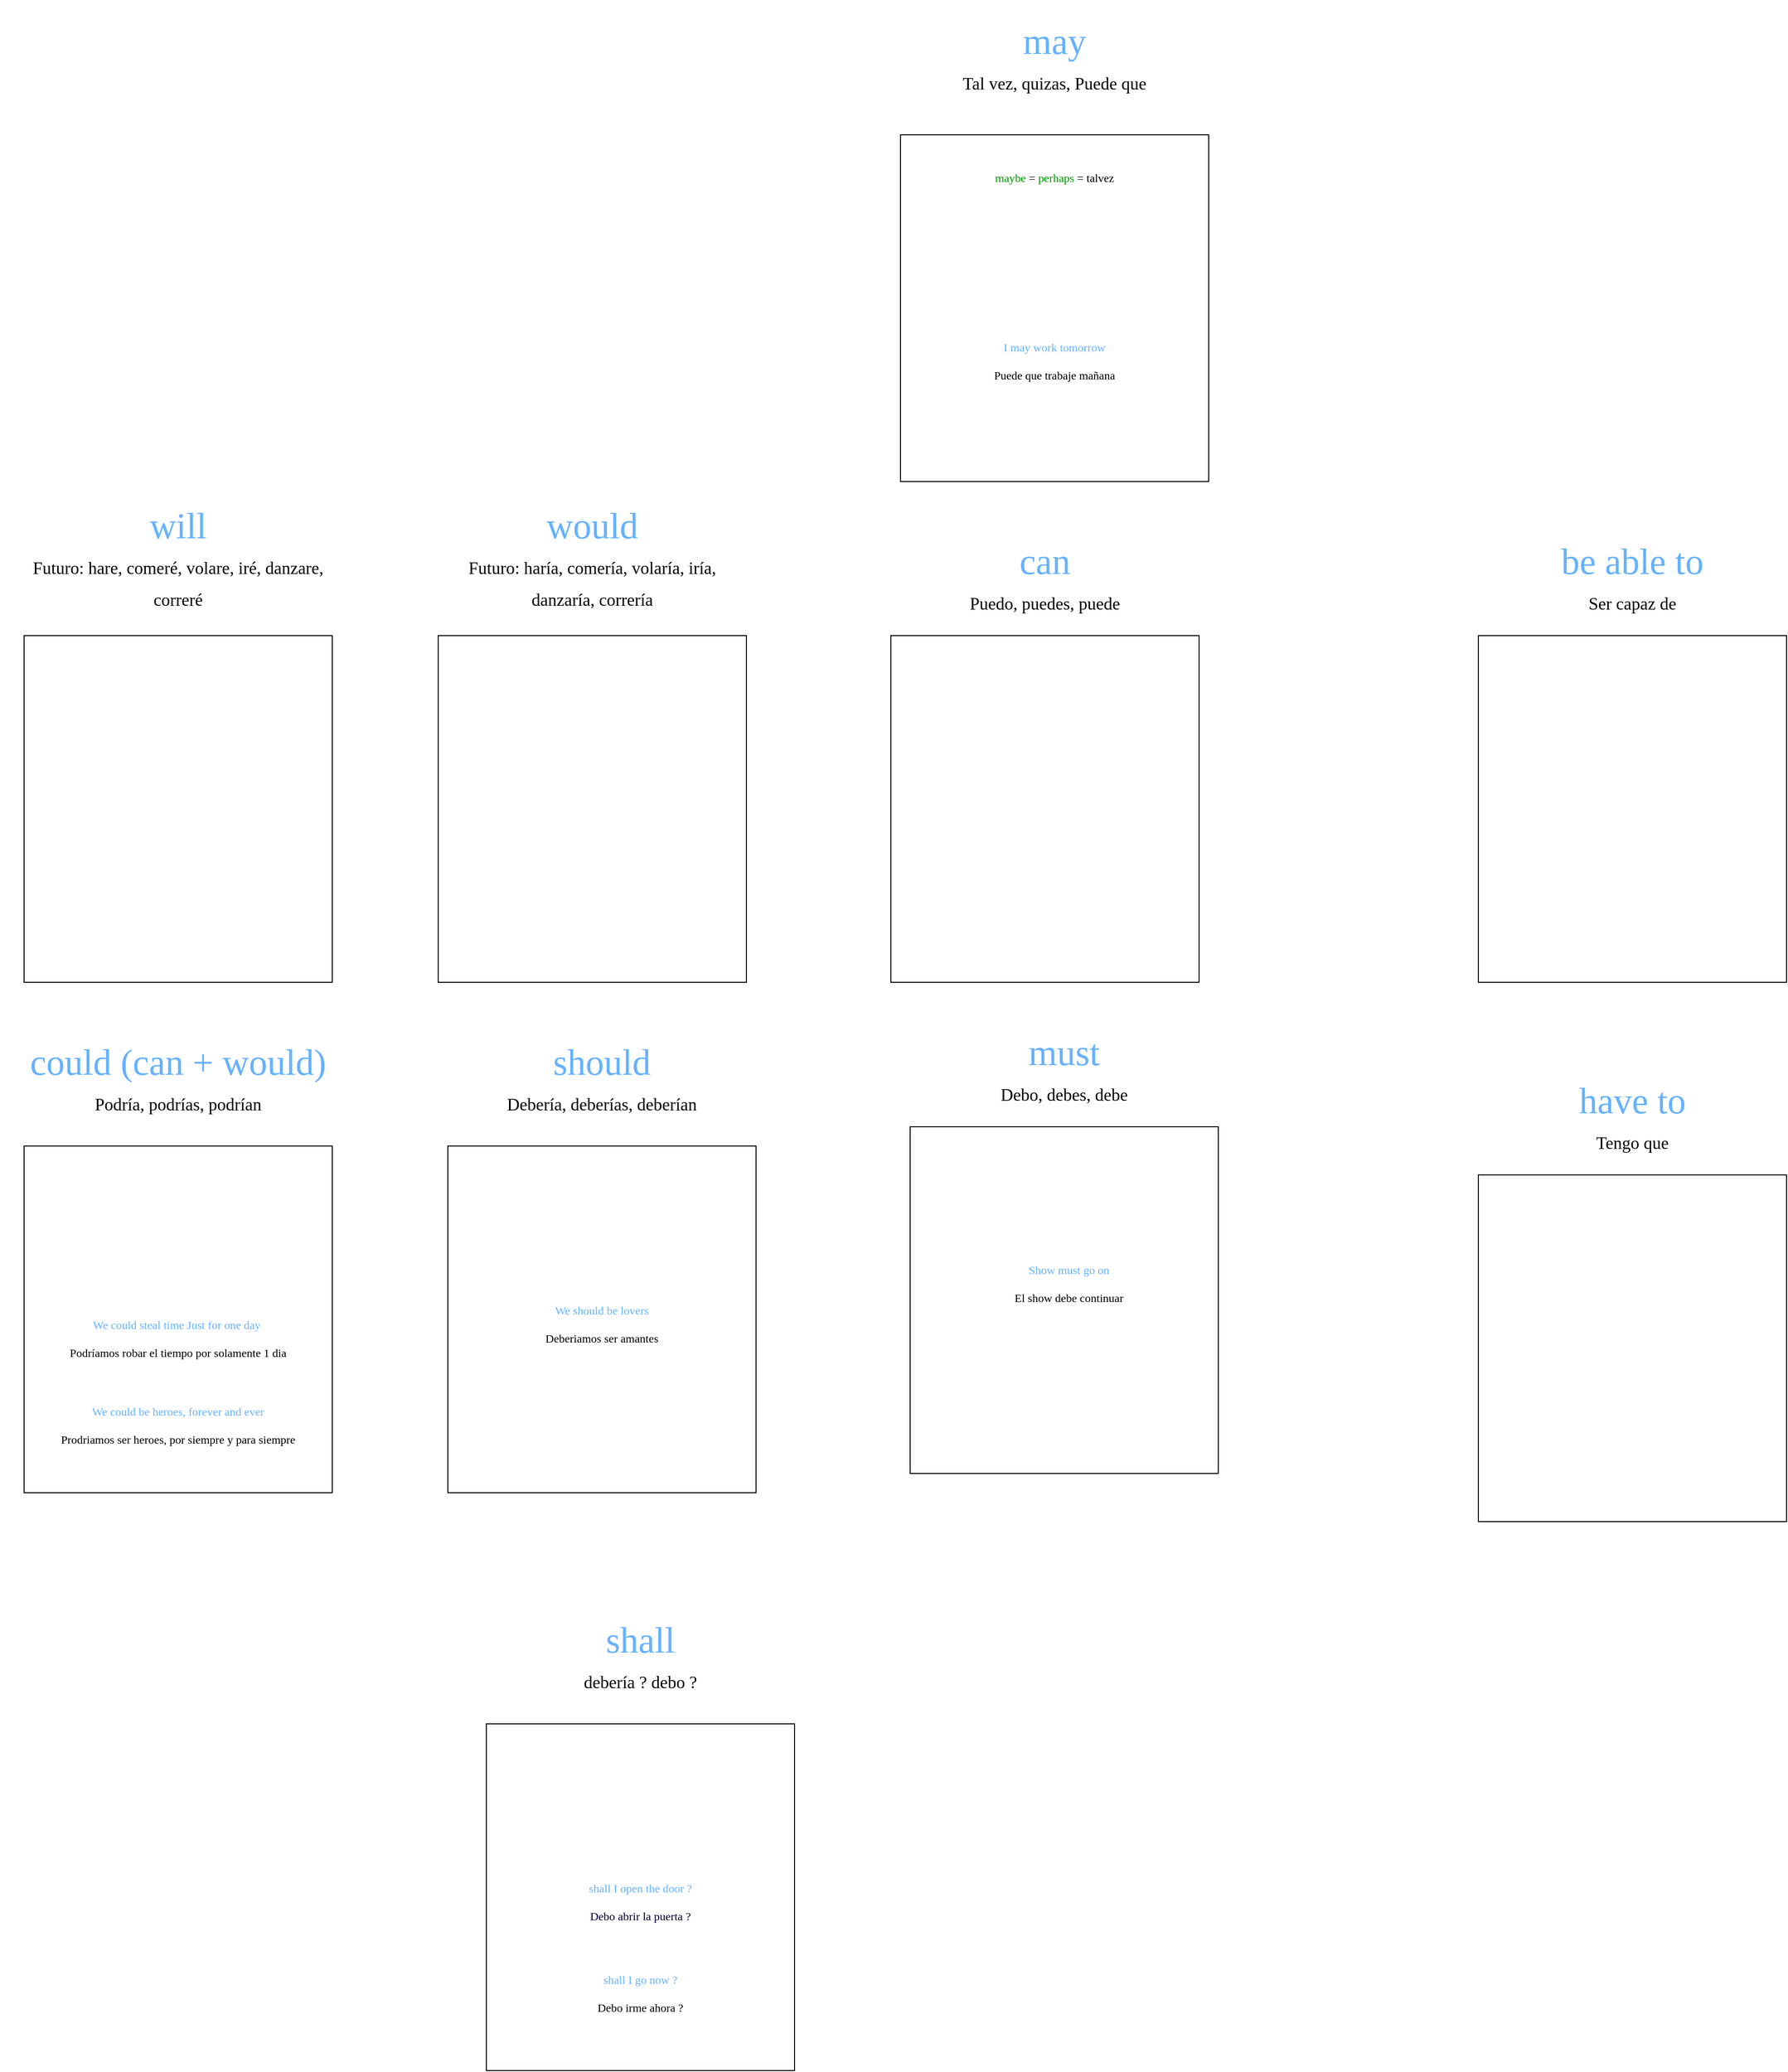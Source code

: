 <mxfile version="22.1.11" type="github">
  <diagram name="Página-1" id="p1rP8z6Te9z8ik8RV3HG">
    <mxGraphModel dx="1489" dy="2024" grid="1" gridSize="10" guides="1" tooltips="1" connect="1" arrows="1" fold="1" page="1" pageScale="1" pageWidth="1600" pageHeight="1200" math="0" shadow="0">
      <root>
        <mxCell id="0" />
        <mxCell id="1" parent="0" />
        <mxCell id="63BqwB_4El213rW57xWJ-2" value="" style="rounded=0;whiteSpace=wrap;html=1;" vertex="1" parent="1">
          <mxGeometry x="120" y="160" width="320" height="360" as="geometry" />
        </mxCell>
        <mxCell id="63BqwB_4El213rW57xWJ-4" value="" style="rounded=0;whiteSpace=wrap;html=1;" vertex="1" parent="1">
          <mxGeometry x="550" y="160" width="320" height="360" as="geometry" />
        </mxCell>
        <mxCell id="63BqwB_4El213rW57xWJ-6" value="" style="rounded=0;whiteSpace=wrap;html=1;" vertex="1" parent="1">
          <mxGeometry x="1020" y="160" width="320" height="360" as="geometry" />
        </mxCell>
        <mxCell id="63BqwB_4El213rW57xWJ-8" value="" style="rounded=0;whiteSpace=wrap;html=1;" vertex="1" parent="1">
          <mxGeometry x="120" y="690" width="320" height="360" as="geometry" />
        </mxCell>
        <mxCell id="63BqwB_4El213rW57xWJ-10" value="" style="rounded=0;whiteSpace=wrap;html=1;" vertex="1" parent="1">
          <mxGeometry x="560" y="690" width="320" height="360" as="geometry" />
        </mxCell>
        <mxCell id="63BqwB_4El213rW57xWJ-14" value="" style="rounded=0;whiteSpace=wrap;html=1;" vertex="1" parent="1">
          <mxGeometry x="1040" y="670" width="320" height="360" as="geometry" />
        </mxCell>
        <mxCell id="63BqwB_4El213rW57xWJ-17" value="&lt;font color=&quot;#66b2ff&quot;&gt;We could steal time Just for one day&lt;/font&gt;&amp;nbsp;&lt;br&gt;&lt;br&gt;Podríamos robar el tiempo por solamente 1 dia" style="text;html=1;strokeColor=none;fillColor=none;align=center;verticalAlign=middle;whiteSpace=wrap;rounded=0;fontFamily=Comic Sans MS;" vertex="1" parent="1">
          <mxGeometry x="135" y="860" width="290" height="60" as="geometry" />
        </mxCell>
        <mxCell id="63BqwB_4El213rW57xWJ-19" value="&lt;font color=&quot;#66b2ff&quot;&gt;We could be heroes, forever and ever&lt;/font&gt;&lt;br&gt;&lt;br&gt;Prodriamos ser heroes, por siempre y para siempre" style="text;html=1;strokeColor=none;fillColor=none;align=center;verticalAlign=middle;whiteSpace=wrap;rounded=0;fontFamily=Comic Sans MS;" vertex="1" parent="1">
          <mxGeometry x="125" y="950" width="310" height="60" as="geometry" />
        </mxCell>
        <mxCell id="63BqwB_4El213rW57xWJ-20" value="&lt;font color=&quot;#66b2ff&quot;&gt;We should be lovers&lt;/font&gt;&lt;br&gt;&lt;br&gt;Deberiamos ser amantes" style="text;html=1;strokeColor=none;fillColor=none;align=center;verticalAlign=middle;whiteSpace=wrap;rounded=0;fontFamily=Comic Sans MS;" vertex="1" parent="1">
          <mxGeometry x="600" y="850" width="240" height="50" as="geometry" />
        </mxCell>
        <mxCell id="63BqwB_4El213rW57xWJ-21" value="" style="rounded=0;whiteSpace=wrap;html=1;" vertex="1" parent="1">
          <mxGeometry x="600" y="1290" width="320" height="360" as="geometry" />
        </mxCell>
        <mxCell id="63BqwB_4El213rW57xWJ-23" value="&lt;font color=&quot;#66b2ff&quot;&gt;shall I open the door ?&lt;/font&gt;&lt;br&gt;&lt;br&gt;&lt;font color=&quot;#000033&quot;&gt;Debo abrir la puerta ?&lt;/font&gt;" style="text;html=1;strokeColor=none;fillColor=none;align=center;verticalAlign=middle;whiteSpace=wrap;rounded=0;fontFamily=Comic Sans MS;" vertex="1" parent="1">
          <mxGeometry x="640" y="1450" width="240" height="50" as="geometry" />
        </mxCell>
        <mxCell id="63BqwB_4El213rW57xWJ-24" value="&lt;font color=&quot;#66b2ff&quot;&gt;shall I go now ?&lt;br&gt;&lt;/font&gt;&lt;br&gt;Debo irme ahora ?" style="text;html=1;strokeColor=none;fillColor=none;align=center;verticalAlign=middle;whiteSpace=wrap;rounded=0;fontFamily=Comic Sans MS;" vertex="1" parent="1">
          <mxGeometry x="680" y="1540" width="160" height="60" as="geometry" />
        </mxCell>
        <mxCell id="63BqwB_4El213rW57xWJ-26" value="&lt;font color=&quot;#66b2ff&quot;&gt;Show must go on&lt;/font&gt;&lt;br&gt;&lt;br&gt;El show debe continuar" style="text;html=1;strokeColor=none;fillColor=none;align=center;verticalAlign=middle;whiteSpace=wrap;rounded=0;fontFamily=Comic Sans MS;" vertex="1" parent="1">
          <mxGeometry x="1120" y="805" width="170" height="55" as="geometry" />
        </mxCell>
        <mxCell id="63BqwB_4El213rW57xWJ-27" value="" style="rounded=0;whiteSpace=wrap;html=1;" vertex="1" parent="1">
          <mxGeometry x="1030" y="-360" width="320" height="360" as="geometry" />
        </mxCell>
        <mxCell id="63BqwB_4El213rW57xWJ-28" value="&lt;font style=&quot;font-size: 38px;&quot; color=&quot;#66b2ff&quot;&gt;may&lt;/font&gt;&lt;font style=&quot;font-size: 18px;&quot;&gt;&lt;br&gt;Tal vez, quizas, Puede que&lt;/font&gt;" style="text;html=1;strokeColor=none;fillColor=none;align=center;verticalAlign=middle;whiteSpace=wrap;rounded=0;fontSize=28;fontFamily=Comic Sans MS;" vertex="1" parent="1">
          <mxGeometry x="1030" y="-500" width="320" height="120" as="geometry" />
        </mxCell>
        <mxCell id="63BqwB_4El213rW57xWJ-29" value="&lt;font color=&quot;#66b2ff&quot;&gt;I may work tomorrow&lt;/font&gt;&lt;br&gt;&lt;br&gt;Puede que trabaje mañana" style="text;html=1;strokeColor=none;fillColor=none;align=center;verticalAlign=middle;whiteSpace=wrap;rounded=0;fontFamily=Comic Sans MS;" vertex="1" parent="1">
          <mxGeometry x="1070" y="-150" width="240" height="50" as="geometry" />
        </mxCell>
        <mxCell id="63BqwB_4El213rW57xWJ-30" value="&lt;font color=&quot;#009900&quot;&gt;maybe&lt;/font&gt; = &lt;font color=&quot;#009900&quot;&gt;perhaps&lt;/font&gt; = talvez" style="text;html=1;strokeColor=none;fillColor=none;align=center;verticalAlign=middle;whiteSpace=wrap;rounded=0;fontFamily=Comic Sans MS;" vertex="1" parent="1">
          <mxGeometry x="1090" y="-330" width="200" height="30" as="geometry" />
        </mxCell>
        <mxCell id="63BqwB_4El213rW57xWJ-33" value="&lt;font style=&quot;font-size: 38px;&quot; color=&quot;#66b2ff&quot;&gt;can&lt;/font&gt;&lt;font style=&quot;font-size: 18px;&quot;&gt;&lt;br&gt;Puedo, puedes, puede&lt;/font&gt;" style="text;html=1;strokeColor=none;fillColor=none;align=center;verticalAlign=middle;whiteSpace=wrap;rounded=0;fontSize=28;fontFamily=Comic Sans MS;" vertex="1" parent="1">
          <mxGeometry x="1020" y="40" width="320" height="120" as="geometry" />
        </mxCell>
        <mxCell id="63BqwB_4El213rW57xWJ-34" value="&lt;font style=&quot;font-size: 38px;&quot; color=&quot;#66b2ff&quot;&gt;must&lt;/font&gt;&lt;font style=&quot;font-size: 18px;&quot;&gt;&lt;br&gt;Debo, debes, debe&lt;/font&gt;" style="text;html=1;strokeColor=none;fillColor=none;align=center;verticalAlign=middle;whiteSpace=wrap;rounded=0;fontSize=28;fontFamily=Comic Sans MS;" vertex="1" parent="1">
          <mxGeometry x="1040" y="550" width="320" height="120" as="geometry" />
        </mxCell>
        <mxCell id="63BqwB_4El213rW57xWJ-35" value="&lt;font style=&quot;font-size: 38px;&quot; color=&quot;#66b2ff&quot;&gt;should&lt;/font&gt;&lt;font style=&quot;font-size: 18px;&quot;&gt;&lt;br&gt;Debería, deberías, deberían&lt;/font&gt;" style="text;html=1;strokeColor=none;fillColor=none;align=center;verticalAlign=middle;whiteSpace=wrap;rounded=0;fontSize=28;fontFamily=Comic Sans MS;" vertex="1" parent="1">
          <mxGeometry x="560" y="560" width="320" height="120" as="geometry" />
        </mxCell>
        <mxCell id="63BqwB_4El213rW57xWJ-36" value="&lt;font style=&quot;font-size: 38px;&quot; color=&quot;#66b2ff&quot;&gt;could (can + would)&lt;/font&gt;&lt;font style=&quot;font-size: 18px;&quot;&gt;&lt;br&gt;Podría, podrías, podrían&lt;/font&gt;" style="text;html=1;strokeColor=none;fillColor=none;align=center;verticalAlign=middle;whiteSpace=wrap;rounded=0;fontSize=28;fontFamily=Comic Sans MS;" vertex="1" parent="1">
          <mxGeometry x="95" y="560" width="370" height="120" as="geometry" />
        </mxCell>
        <mxCell id="63BqwB_4El213rW57xWJ-37" value="&lt;font style=&quot;font-size: 38px;&quot; color=&quot;#66b2ff&quot;&gt;will&lt;/font&gt;&lt;font style=&quot;font-size: 18px;&quot;&gt;&lt;br&gt;Futuro: hare, comeré, volare, iré, danzare, correré&lt;/font&gt;" style="text;html=1;strokeColor=none;fillColor=none;align=center;verticalAlign=middle;whiteSpace=wrap;rounded=0;fontSize=28;fontFamily=Comic Sans MS;" vertex="1" parent="1">
          <mxGeometry x="120" y="20" width="320" height="120" as="geometry" />
        </mxCell>
        <mxCell id="63BqwB_4El213rW57xWJ-38" value="&lt;font style=&quot;font-size: 38px;&quot; color=&quot;#66b2ff&quot;&gt;would&lt;/font&gt;&lt;font style=&quot;font-size: 18px;&quot;&gt;&lt;br&gt;Futuro: haría, comería, volaría, iría, danzaría, correría&lt;/font&gt;" style="text;html=1;strokeColor=none;fillColor=none;align=center;verticalAlign=middle;whiteSpace=wrap;rounded=0;fontSize=28;fontFamily=Comic Sans MS;" vertex="1" parent="1">
          <mxGeometry x="550" y="20" width="320" height="120" as="geometry" />
        </mxCell>
        <mxCell id="63BqwB_4El213rW57xWJ-39" value="&lt;font style=&quot;&quot;&gt;&lt;font color=&quot;#66b2ff&quot;&gt;&lt;span style=&quot;font-size: 38px;&quot;&gt;shall&lt;/span&gt;&lt;/font&gt;&lt;br&gt;&lt;span style=&quot;font-size: 18px;&quot;&gt;debería&amp;nbsp;? debo ?&lt;/span&gt;&lt;/font&gt;" style="text;html=1;strokeColor=none;fillColor=none;align=center;verticalAlign=middle;whiteSpace=wrap;rounded=0;fontSize=28;fontFamily=Comic Sans MS;" vertex="1" parent="1">
          <mxGeometry x="600" y="1160" width="320" height="120" as="geometry" />
        </mxCell>
        <mxCell id="63BqwB_4El213rW57xWJ-41" value="" style="rounded=0;whiteSpace=wrap;html=1;" vertex="1" parent="1">
          <mxGeometry x="1630" y="160" width="320" height="360" as="geometry" />
        </mxCell>
        <mxCell id="63BqwB_4El213rW57xWJ-42" value="&lt;font style=&quot;&quot;&gt;&lt;font color=&quot;#66b2ff&quot;&gt;&lt;span style=&quot;font-size: 38px;&quot;&gt;be able to&lt;/span&gt;&lt;/font&gt;&lt;br&gt;&lt;span style=&quot;font-size: 18px;&quot;&gt;Ser capaz de&lt;/span&gt;&lt;br&gt;&lt;/font&gt;" style="text;html=1;strokeColor=none;fillColor=none;align=center;verticalAlign=middle;whiteSpace=wrap;rounded=0;fontSize=28;fontFamily=Comic Sans MS;" vertex="1" parent="1">
          <mxGeometry x="1630" y="40" width="320" height="120" as="geometry" />
        </mxCell>
        <mxCell id="63BqwB_4El213rW57xWJ-43" value="" style="rounded=0;whiteSpace=wrap;html=1;" vertex="1" parent="1">
          <mxGeometry x="1630" y="720" width="320" height="360" as="geometry" />
        </mxCell>
        <mxCell id="63BqwB_4El213rW57xWJ-44" value="&lt;font style=&quot;&quot;&gt;&lt;font color=&quot;#66b2ff&quot;&gt;&lt;span style=&quot;font-size: 38px;&quot;&gt;have to&lt;/span&gt;&lt;/font&gt;&lt;br&gt;&lt;span style=&quot;font-size: 18px;&quot;&gt;Tengo que&lt;/span&gt;&lt;br&gt;&lt;/font&gt;" style="text;html=1;strokeColor=none;fillColor=none;align=center;verticalAlign=middle;whiteSpace=wrap;rounded=0;fontSize=28;fontFamily=Comic Sans MS;" vertex="1" parent="1">
          <mxGeometry x="1630" y="600" width="320" height="120" as="geometry" />
        </mxCell>
      </root>
    </mxGraphModel>
  </diagram>
</mxfile>
